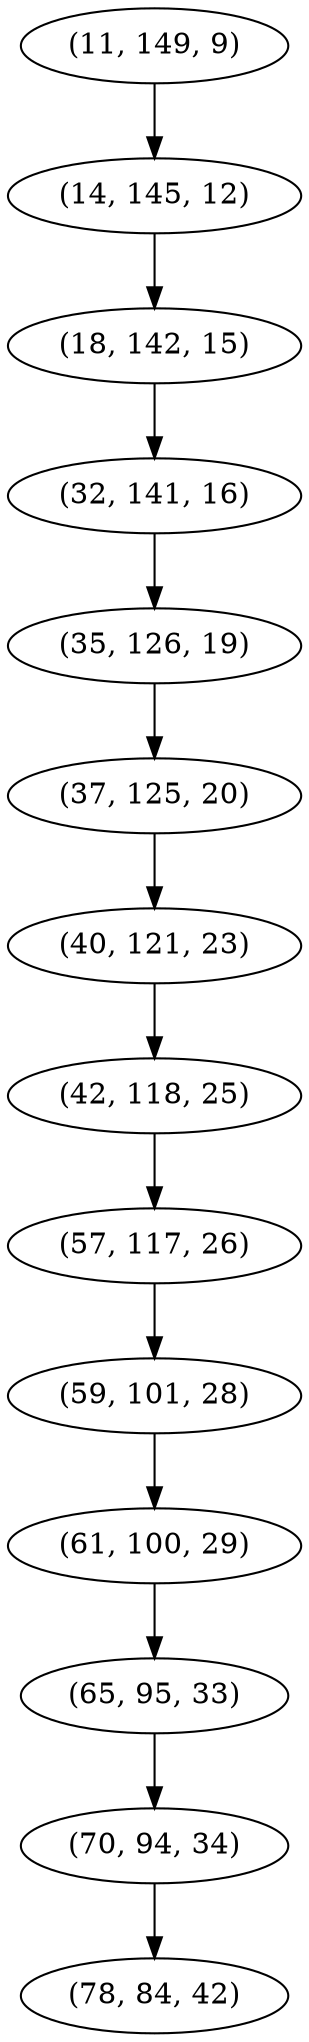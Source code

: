 digraph tree {
    "(11, 149, 9)";
    "(14, 145, 12)";
    "(18, 142, 15)";
    "(32, 141, 16)";
    "(35, 126, 19)";
    "(37, 125, 20)";
    "(40, 121, 23)";
    "(42, 118, 25)";
    "(57, 117, 26)";
    "(59, 101, 28)";
    "(61, 100, 29)";
    "(65, 95, 33)";
    "(70, 94, 34)";
    "(78, 84, 42)";
    "(11, 149, 9)" -> "(14, 145, 12)";
    "(14, 145, 12)" -> "(18, 142, 15)";
    "(18, 142, 15)" -> "(32, 141, 16)";
    "(32, 141, 16)" -> "(35, 126, 19)";
    "(35, 126, 19)" -> "(37, 125, 20)";
    "(37, 125, 20)" -> "(40, 121, 23)";
    "(40, 121, 23)" -> "(42, 118, 25)";
    "(42, 118, 25)" -> "(57, 117, 26)";
    "(57, 117, 26)" -> "(59, 101, 28)";
    "(59, 101, 28)" -> "(61, 100, 29)";
    "(61, 100, 29)" -> "(65, 95, 33)";
    "(65, 95, 33)" -> "(70, 94, 34)";
    "(70, 94, 34)" -> "(78, 84, 42)";
}
